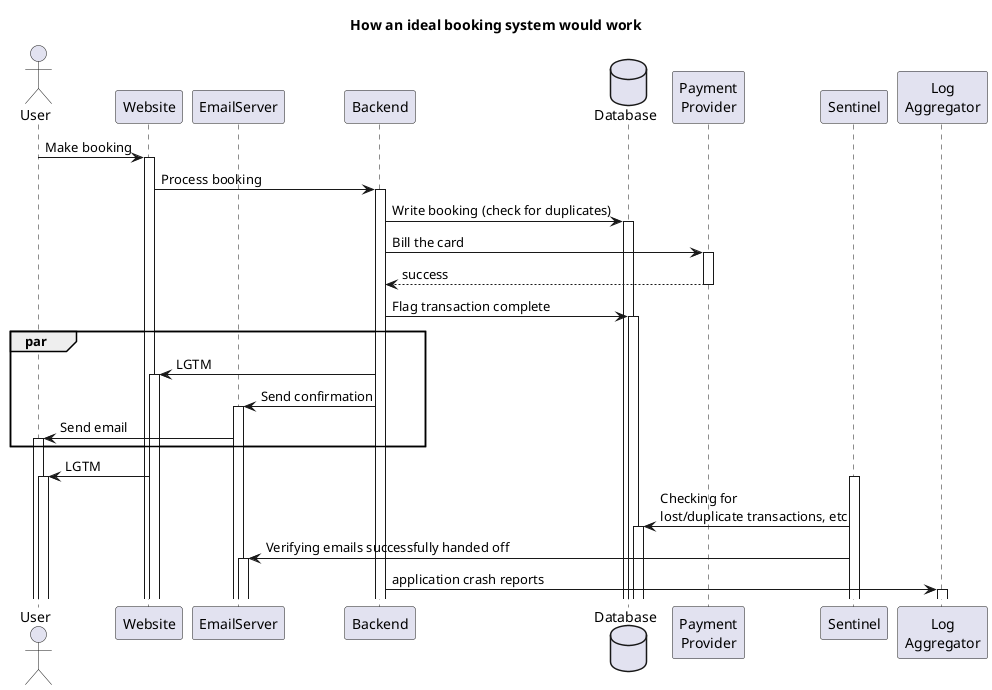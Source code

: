 @startuml overview

title How an ideal booking system would work
autoactivate on
actor User 
User -> Website: Make booking 
participant EmailServer
Website -> Backend: Process booking
database Database
Backend -> Database: Write booking (check for duplicates)
participant "Payment\nProvider" as Provider 
Backend -> Provider: Bill the card 
return success
Backend -> Database: Flag transaction complete
par 
Backend -> Website: LGTM
Backend -> EmailServer: Send confirmation
EmailServer -> User: Send email
end
Website -> User: LGTM
activate Sentinel
Sentinel -> Database: Checking for \nlost/duplicate transactions, etc
Sentinel -> EmailServer : Verifying emails successfully handed off 

participant "Log\nAggregator" as LogAggregator
Backend -> LogAggregator: application crash reports
@enduml
